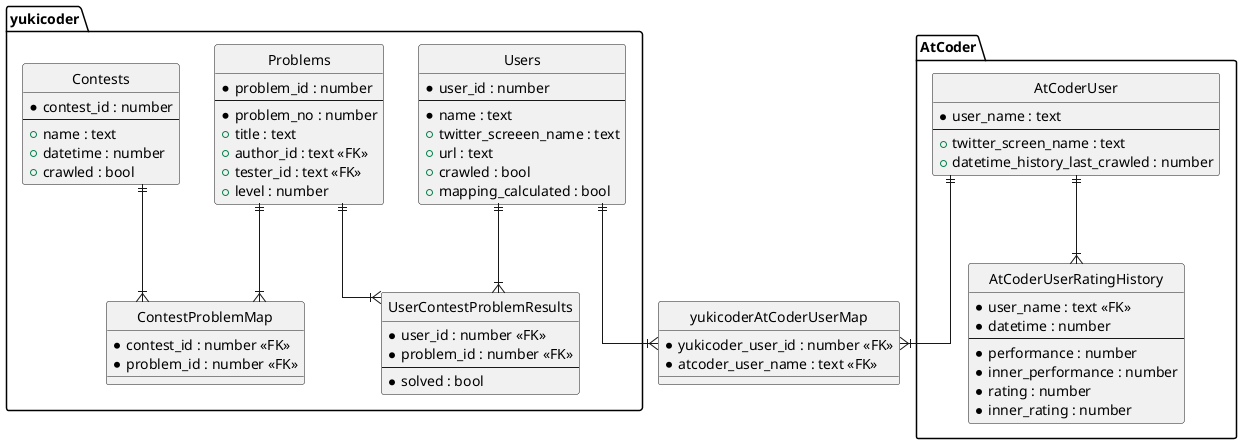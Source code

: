 @startuml db

' hide the spot
hide circle

' 線が角度付きにならないようにする
skinparam linetype ortho

package yukicoder {
    entity Contests {
        *contest_id : number
        --
        +name : text
        +datetime : number
        +crawled : bool
    }

    entity Problems {
        *problem_id : number
        --
        *problem_no : number
        +title : text
        +author_id : text <<FK>>
        +tester_id : text <<FK>>
        +level : number
    }

    entity ContestProblemMap {
        *contest_id : number <<FK>>
        *problem_id : number <<FK>>
    }

    entity Users {
        *user_id : number
        --
        *name : text
        +twitter_screeen_name : text
        +url : text
        +crawled : bool
        +mapping_calculated : bool
    }

    entity UserContestProblemResults {
        *user_id : number <<FK>>
        *problem_id : number <<FK>>
        --
        *solved : bool
    }

    Contests ||--|{ ContestProblemMap
    Problems ||--|{ ContestProblemMap
    
    Users ||--|{ UserContestProblemResults
    Problems ||--|{ UserContestProblemResults
}

package AtCoder {
    entity AtCoderUser {
        *user_name : text
        --
        +twitter_screen_name : text
        +datetime_history_last_crawled : number
    }

    entity AtCoderUserRatingHistory {
        *user_name : text <<FK>>
        *datetime : number
        --
        *performance : number
        *inner_performance : number
        *rating : number
        *inner_rating : number
    }

    AtCoderUser ||--|{ AtCoderUserRatingHistory
}

entity yukicoderAtCoderUserMap {
    *yukicoder_user_id : number <<FK>>
    *atcoder_user_name : text <<FK>>
}

Users ||--|{ yukicoderAtCoderUserMap
AtCoderUser ||--|{ yukicoderAtCoderUserMap

@enduml